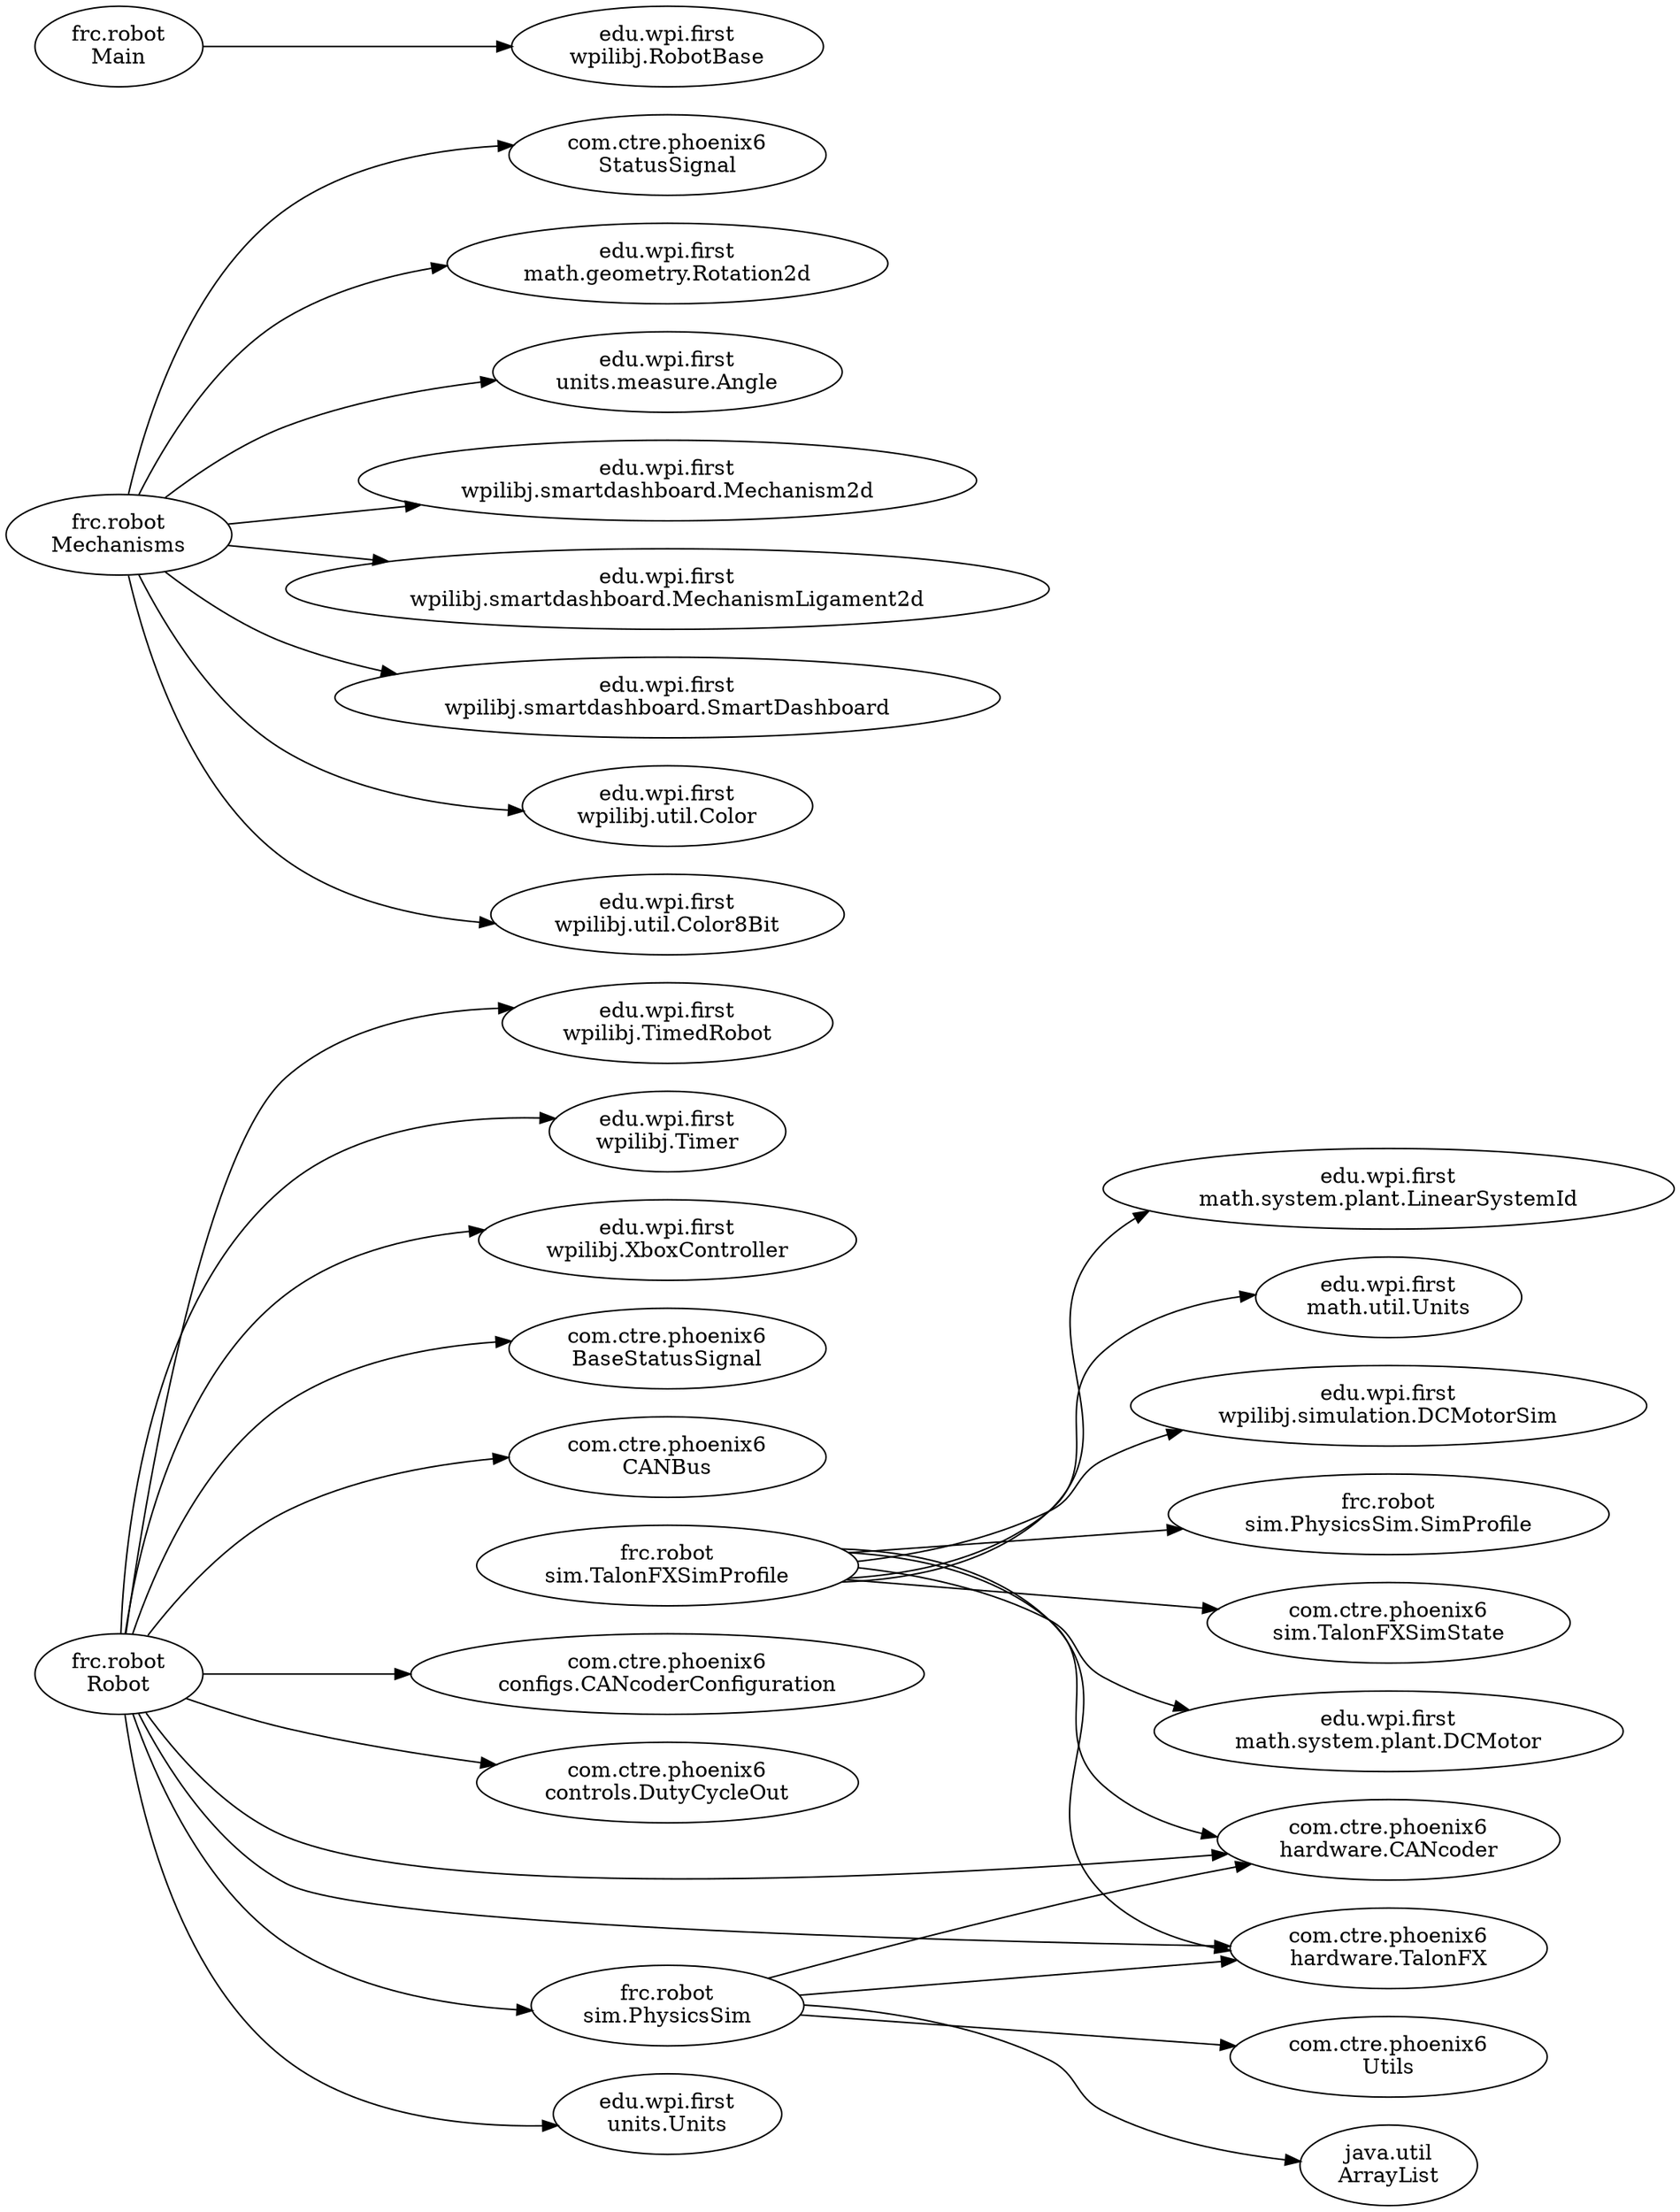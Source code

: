 digraph CANcoder {
rankdir="LR";
constraint=false;
com_ctre_phoenix6_BaseStatusSignal[label="com.ctre.phoenix6\nBaseStatusSignal"]
com_ctre_phoenix6_CANBus[label="com.ctre.phoenix6\nCANBus"]
com_ctre_phoenix6_configs_CANcoderConfiguration[label="com.ctre.phoenix6\nconfigs.CANcoderConfiguration"]
com_ctre_phoenix6_controls_DutyCycleOut[label="com.ctre.phoenix6\ncontrols.DutyCycleOut"]
com_ctre_phoenix6_hardware_CANcoder[label="com.ctre.phoenix6\nhardware.CANcoder"]
com_ctre_phoenix6_hardware_TalonFX[label="com.ctre.phoenix6\nhardware.TalonFX"]
com_ctre_phoenix6_sim_TalonFXSimState[label="com.ctre.phoenix6\nsim.TalonFXSimState"]
com_ctre_phoenix6_StatusSignal[label="com.ctre.phoenix6\nStatusSignal"]
com_ctre_phoenix6_Utils[label="com.ctre.phoenix6\nUtils"]
edu_wpi_first_math_geometry_Rotation2d[label="edu.wpi.first\nmath.geometry.Rotation2d"]
edu_wpi_first_math_system_plant_DCMotor[label="edu.wpi.first\nmath.system.plant.DCMotor"]
edu_wpi_first_math_system_plant_LinearSystemId[label="edu.wpi.first\nmath.system.plant.LinearSystemId"]
edu_wpi_first_math_util_Units[label="edu.wpi.first\nmath.util.Units"]
edu_wpi_first_units_measure_Angle[label="edu.wpi.first\nunits.measure.Angle"]
edu_wpi_first_units_Units[label="edu.wpi.first\nunits.Units"]
edu_wpi_first_wpilibj_RobotBase[label="edu.wpi.first\nwpilibj.RobotBase"]
edu_wpi_first_wpilibj_simulation_DCMotorSim[label="edu.wpi.first\nwpilibj.simulation.DCMotorSim"]
edu_wpi_first_wpilibj_smartdashboard_Mechanism2d[label="edu.wpi.first\nwpilibj.smartdashboard.Mechanism2d"]
edu_wpi_first_wpilibj_smartdashboard_MechanismLigament2d[label="edu.wpi.first\nwpilibj.smartdashboard.MechanismLigament2d"]
edu_wpi_first_wpilibj_smartdashboard_SmartDashboard[label="edu.wpi.first\nwpilibj.smartdashboard.SmartDashboard"]
edu_wpi_first_wpilibj_TimedRobot[label="edu.wpi.first\nwpilibj.TimedRobot"]
edu_wpi_first_wpilibj_Timer[label="edu.wpi.first\nwpilibj.Timer"]
edu_wpi_first_wpilibj_util_Color[label="edu.wpi.first\nwpilibj.util.Color"]
edu_wpi_first_wpilibj_util_Color8Bit[label="edu.wpi.first\nwpilibj.util.Color8Bit"]
edu_wpi_first_wpilibj_XboxController[label="edu.wpi.first\nwpilibj.XboxController"]
frc_robot_Main[label="frc.robot\nMain"]
frc_robot_Mechanisms[label="frc.robot\nMechanisms"]
frc_robot_Robot[label="frc.robot\nRobot"]
frc_robot_sim_PhysicsSim[label="frc.robot\nsim.PhysicsSim"]
frc_robot_sim_PhysicsSim_SimProfile[label="frc.robot\nsim.PhysicsSim.SimProfile"]
frc_robot_sim_TalonFXSimProfile[label="frc.robot\nsim.TalonFXSimProfile"]
java_util_ArrayList[label="java.util\nArrayList"]
frc_robot_Robot -> edu_wpi_first_units_Units
frc_robot_Robot -> com_ctre_phoenix6_BaseStatusSignal
frc_robot_Robot -> com_ctre_phoenix6_CANBus
frc_robot_Robot -> com_ctre_phoenix6_configs_CANcoderConfiguration
frc_robot_Robot -> com_ctre_phoenix6_controls_DutyCycleOut
frc_robot_Robot -> com_ctre_phoenix6_hardware_CANcoder
frc_robot_Robot -> com_ctre_phoenix6_hardware_TalonFX
frc_robot_Robot -> edu_wpi_first_wpilibj_TimedRobot
frc_robot_Robot -> edu_wpi_first_wpilibj_Timer
frc_robot_Robot -> edu_wpi_first_wpilibj_XboxController
frc_robot_Robot -> frc_robot_sim_PhysicsSim
frc_robot_Mechanisms -> com_ctre_phoenix6_StatusSignal
frc_robot_Mechanisms -> edu_wpi_first_math_geometry_Rotation2d
frc_robot_Mechanisms -> edu_wpi_first_units_measure_Angle
frc_robot_Mechanisms -> edu_wpi_first_wpilibj_smartdashboard_Mechanism2d
frc_robot_Mechanisms -> edu_wpi_first_wpilibj_smartdashboard_MechanismLigament2d
frc_robot_Mechanisms -> edu_wpi_first_wpilibj_smartdashboard_SmartDashboard
frc_robot_Mechanisms -> edu_wpi_first_wpilibj_util_Color
frc_robot_Mechanisms -> edu_wpi_first_wpilibj_util_Color8Bit
frc_robot_sim_PhysicsSim -> java_util_ArrayList
frc_robot_sim_PhysicsSim -> com_ctre_phoenix6_Utils
frc_robot_sim_PhysicsSim -> com_ctre_phoenix6_hardware_CANcoder
frc_robot_sim_PhysicsSim -> com_ctre_phoenix6_hardware_TalonFX
frc_robot_sim_TalonFXSimProfile -> com_ctre_phoenix6_hardware_CANcoder
frc_robot_sim_TalonFXSimProfile -> com_ctre_phoenix6_hardware_TalonFX
frc_robot_sim_TalonFXSimProfile -> com_ctre_phoenix6_sim_TalonFXSimState
frc_robot_sim_TalonFXSimProfile -> edu_wpi_first_math_system_plant_DCMotor
frc_robot_sim_TalonFXSimProfile -> edu_wpi_first_math_system_plant_LinearSystemId
frc_robot_sim_TalonFXSimProfile -> edu_wpi_first_math_util_Units
frc_robot_sim_TalonFXSimProfile -> edu_wpi_first_wpilibj_simulation_DCMotorSim
frc_robot_sim_TalonFXSimProfile -> frc_robot_sim_PhysicsSim_SimProfile
frc_robot_Main -> edu_wpi_first_wpilibj_RobotBase
}
